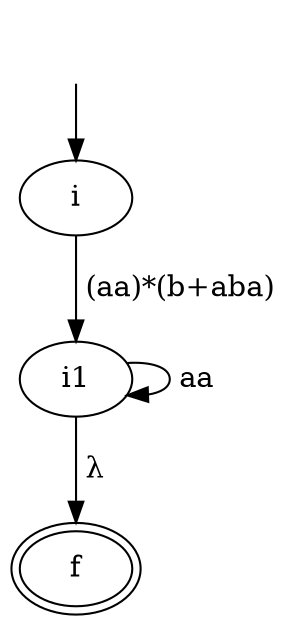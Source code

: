 digraph "AFER" {
    _nil0 [style="invis"]
    _nil0 -> i [label=""]
    i -> i1 [label=" (aa)*(b+aba)"]
    i1 -> i1 [label=" aa"]
    i1 -> f [label=" λ"]
    f [peripheries=2]
}
